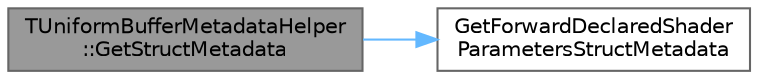 digraph "TUniformBufferMetadataHelper::GetStructMetadata"
{
 // INTERACTIVE_SVG=YES
 // LATEX_PDF_SIZE
  bgcolor="transparent";
  edge [fontname=Helvetica,fontsize=10,labelfontname=Helvetica,labelfontsize=10];
  node [fontname=Helvetica,fontsize=10,shape=box,height=0.2,width=0.4];
  rankdir="LR";
  Node1 [id="Node000001",label="TUniformBufferMetadataHelper\l::GetStructMetadata",height=0.2,width=0.4,color="gray40", fillcolor="grey60", style="filled", fontcolor="black",tooltip=" "];
  Node1 -> Node2 [id="edge1_Node000001_Node000002",color="steelblue1",style="solid",tooltip=" "];
  Node2 [id="Node000002",label="GetForwardDeclaredShader\lParametersStructMetadata",height=0.2,width=0.4,color="grey40", fillcolor="white", style="filled",URL="$dd/d89/InstancedStaticMesh_8h.html#aa2ef03f1d6a8774eabc16ca9cfbc4bb8",tooltip=" "];
}
